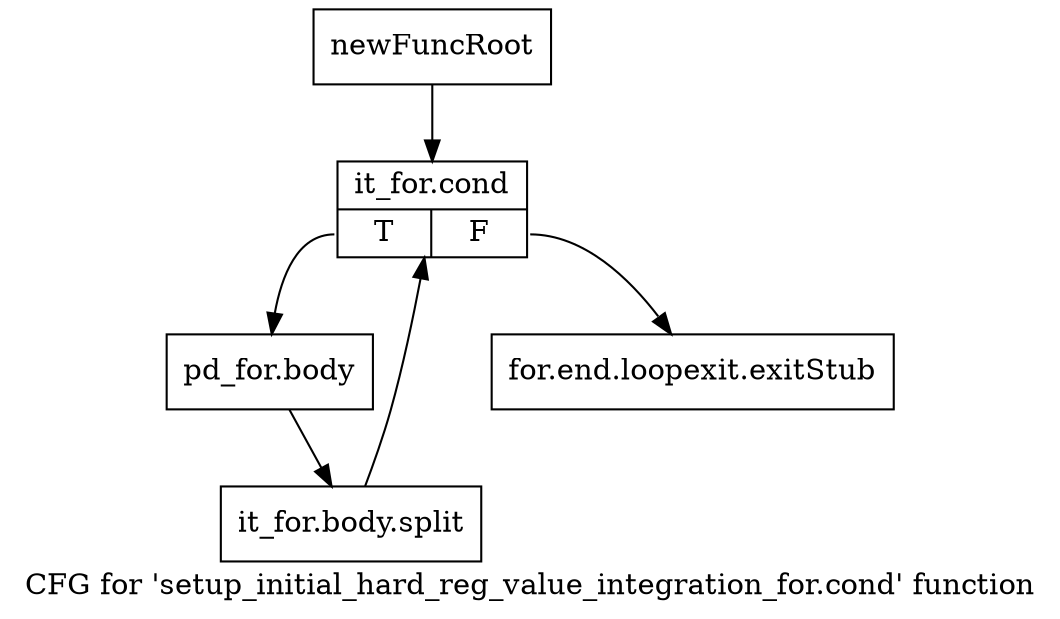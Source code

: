 digraph "CFG for 'setup_initial_hard_reg_value_integration_for.cond' function" {
	label="CFG for 'setup_initial_hard_reg_value_integration_for.cond' function";

	Node0xb33b150 [shape=record,label="{newFuncRoot}"];
	Node0xb33b150 -> Node0xb33b1f0;
	Node0xb33b1a0 [shape=record,label="{for.end.loopexit.exitStub}"];
	Node0xb33b1f0 [shape=record,label="{it_for.cond|{<s0>T|<s1>F}}"];
	Node0xb33b1f0:s0 -> Node0xb33b240;
	Node0xb33b1f0:s1 -> Node0xb33b1a0;
	Node0xb33b240 [shape=record,label="{pd_for.body}"];
	Node0xb33b240 -> Node0xf723020;
	Node0xf723020 [shape=record,label="{it_for.body.split}"];
	Node0xf723020 -> Node0xb33b1f0;
}
